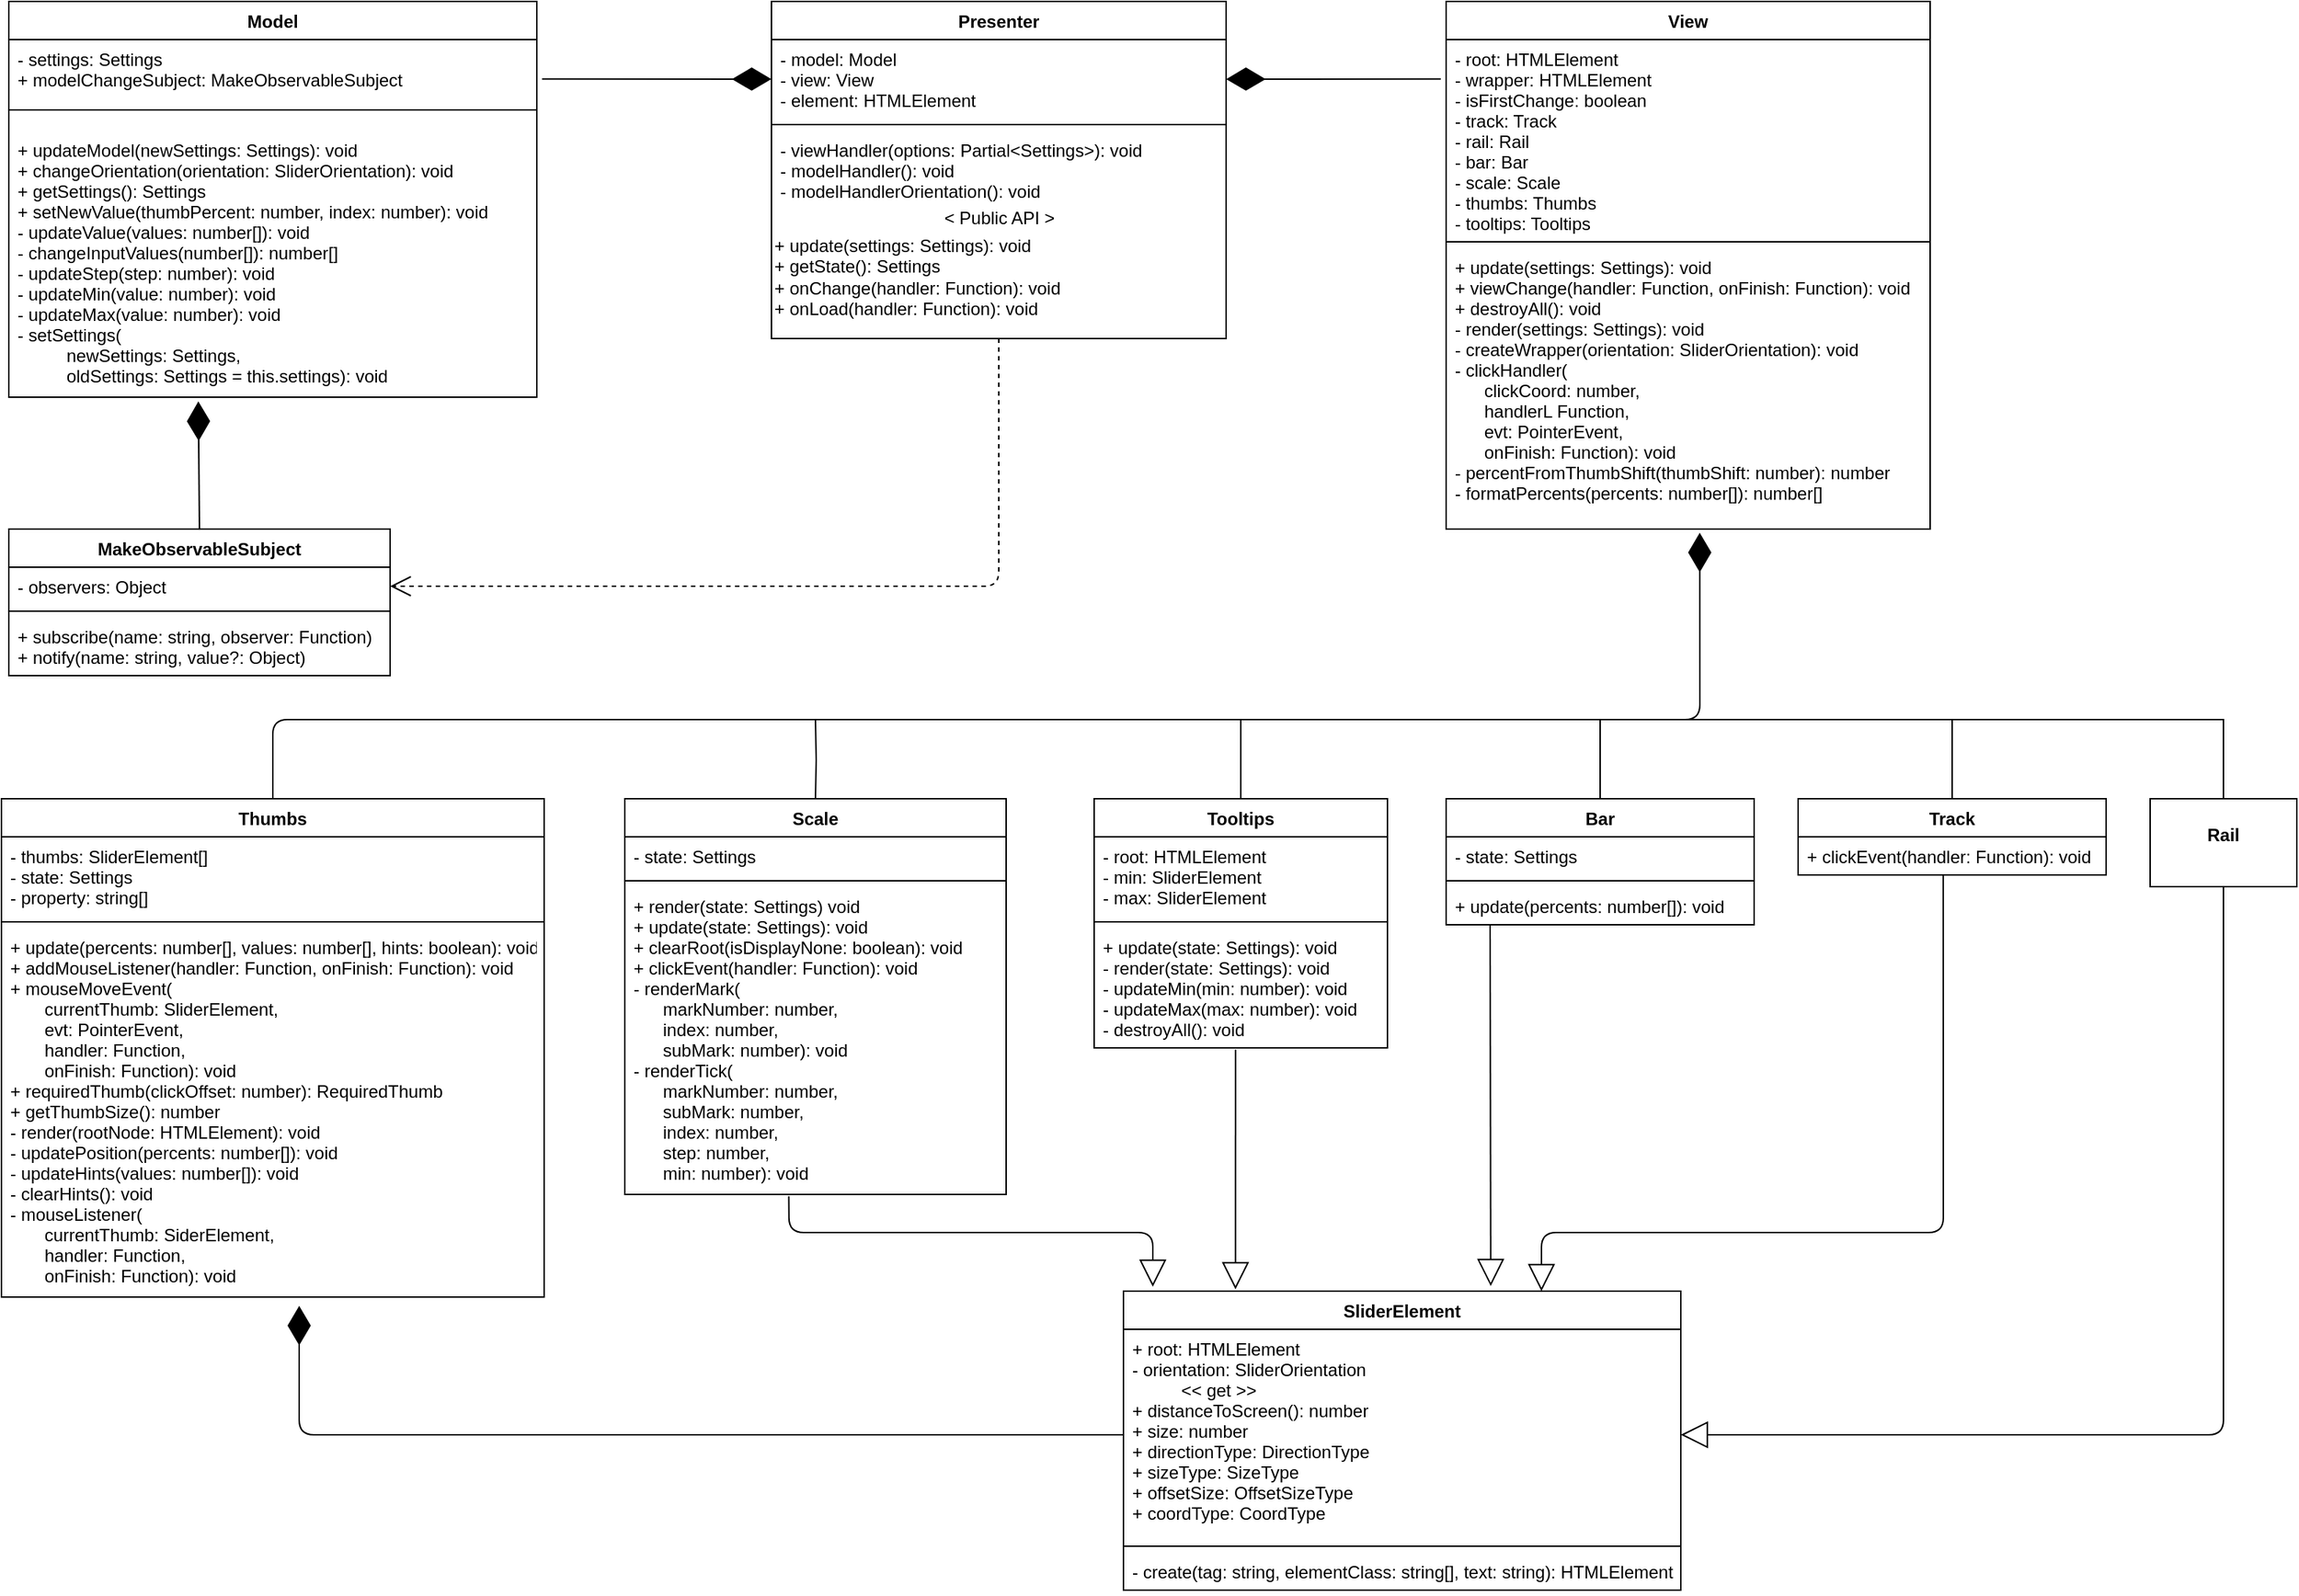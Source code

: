 <mxfile version="14.4.7" type="github">
  <diagram id="C5RBs43oDa-KdzZeNtuy" name="Page-1">
    <mxGraphModel dx="2178" dy="923" grid="1" gridSize="10" guides="1" tooltips="1" connect="1" arrows="1" fold="1" page="1" pageScale="1" pageWidth="827" pageHeight="1169" background="none" math="0" shadow="0">
      <root>
        <mxCell id="WIyWlLk6GJQsqaUBKTNV-0" />
        <mxCell id="WIyWlLk6GJQsqaUBKTNV-1" parent="WIyWlLk6GJQsqaUBKTNV-0" />
        <mxCell id="NIOz5Lz7HLfMnbTRAef6-103" style="edgeStyle=orthogonalEdgeStyle;rounded=0;orthogonalLoop=1;jettySize=auto;html=1;exitX=0.5;exitY=0;exitDx=0;exitDy=0;entryX=0.5;entryY=0;entryDx=0;entryDy=0;jumpStyle=none;sketch=0;shadow=0;endArrow=none;endFill=0;" parent="WIyWlLk6GJQsqaUBKTNV-1" target="NIOz5Lz7HLfMnbTRAef6-48" edge="1">
          <mxGeometry relative="1" as="geometry">
            <mxPoint x="-210" y="530" as="sourcePoint" />
          </mxGeometry>
        </mxCell>
        <mxCell id="zkfFHV4jXpPFQw0GAbJ--0" value="Presenter" style="swimlane;fontStyle=1;align=center;verticalAlign=top;childLayout=stackLayout;horizontal=1;startSize=26;horizontalStack=0;resizeParent=1;resizeLast=0;collapsible=1;marginBottom=0;rounded=0;shadow=0;strokeWidth=1;" parent="WIyWlLk6GJQsqaUBKTNV-1" vertex="1">
          <mxGeometry x="-240" y="40" width="310" height="230" as="geometry">
            <mxRectangle x="220" y="120" width="160" height="26" as="alternateBounds" />
          </mxGeometry>
        </mxCell>
        <mxCell id="zkfFHV4jXpPFQw0GAbJ--1" value="- model: Model&#xa;- view: View&#xa;- element: HTMLElement" style="text;align=left;verticalAlign=top;spacingLeft=4;spacingRight=4;overflow=hidden;rotatable=0;points=[[0,0.5],[1,0.5]];portConstraint=eastwest;" parent="zkfFHV4jXpPFQw0GAbJ--0" vertex="1">
          <mxGeometry y="26" width="310" height="54" as="geometry" />
        </mxCell>
        <mxCell id="zkfFHV4jXpPFQw0GAbJ--4" value="" style="line;html=1;strokeWidth=1;align=left;verticalAlign=middle;spacingTop=-1;spacingLeft=3;spacingRight=3;rotatable=0;labelPosition=right;points=[];portConstraint=eastwest;" parent="zkfFHV4jXpPFQw0GAbJ--0" vertex="1">
          <mxGeometry y="80" width="310" height="8" as="geometry" />
        </mxCell>
        <mxCell id="NIOz5Lz7HLfMnbTRAef6-0" value="- viewHandler(options: Partial&lt;Settings&gt;): void&#xa;- modelHandler(): void&#xa;- modelHandlerOrientation(): void&#xa;" style="text;align=left;verticalAlign=top;resizable=0;points=[];autosize=1;spacingLeft=4;spacingRight=4;" parent="zkfFHV4jXpPFQw0GAbJ--0" vertex="1">
          <mxGeometry y="88" width="310" height="50" as="geometry" />
        </mxCell>
        <mxCell id="NIOz5Lz7HLfMnbTRAef6-2" value="&lt;div&gt;&lt;span&gt;&amp;lt; Public API &amp;gt;&lt;/span&gt;&lt;/div&gt;" style="text;html=1;align=center;verticalAlign=middle;resizable=0;points=[];autosize=1;" parent="zkfFHV4jXpPFQw0GAbJ--0" vertex="1">
          <mxGeometry y="138" width="310" height="20" as="geometry" />
        </mxCell>
        <mxCell id="NIOz5Lz7HLfMnbTRAef6-6" value="+ update(settings: Settings): void&lt;br&gt;+ getState(): Settings&lt;br&gt;+ onChange(handler: Function): void&lt;br&gt;+ onLoad(handler: Function): void" style="text;html=1;align=left;verticalAlign=middle;resizable=0;points=[];autosize=1;" parent="zkfFHV4jXpPFQw0GAbJ--0" vertex="1">
          <mxGeometry y="158" width="310" height="60" as="geometry" />
        </mxCell>
        <mxCell id="NIOz5Lz7HLfMnbTRAef6-16" value="Model" style="swimlane;fontStyle=1;align=center;verticalAlign=top;childLayout=stackLayout;horizontal=1;startSize=26;horizontalStack=0;resizeParent=1;resizeParentMax=0;resizeLast=0;collapsible=1;marginBottom=0;html=0;" parent="WIyWlLk6GJQsqaUBKTNV-1" vertex="1">
          <mxGeometry x="-760" y="40" width="360" height="270" as="geometry" />
        </mxCell>
        <mxCell id="NIOz5Lz7HLfMnbTRAef6-17" value="- settings: Settings&#xa;+ modelChangeSubject: MakeObservableSubject" style="text;strokeColor=none;fillColor=none;align=left;verticalAlign=top;spacingLeft=4;spacingRight=4;overflow=hidden;rotatable=0;points=[[0,0.5],[1,0.5]];portConstraint=eastwest;" parent="NIOz5Lz7HLfMnbTRAef6-16" vertex="1">
          <mxGeometry y="26" width="360" height="34" as="geometry" />
        </mxCell>
        <mxCell id="NIOz5Lz7HLfMnbTRAef6-18" value="" style="line;strokeWidth=1;fillColor=none;align=left;verticalAlign=middle;spacingTop=-1;spacingLeft=3;spacingRight=3;rotatable=0;labelPosition=right;points=[];portConstraint=eastwest;" parent="NIOz5Lz7HLfMnbTRAef6-16" vertex="1">
          <mxGeometry y="60" width="360" height="28" as="geometry" />
        </mxCell>
        <mxCell id="NIOz5Lz7HLfMnbTRAef6-19" value="+ updateModel(newSettings: Settings): void&#xa;+ changeOrientation(orientation: SliderOrientation): void&#xa;+ getSettings(): Settings&#xa;+ setNewValue(thumbPercent: number, index: number): void&#xa;- updateValue(values: number[]): void&#xa;- changeInputValues(number[]): number[]&#xa;- updateStep(step: number): void&#xa;- updateMin(value: number): void&#xa;- updateMax(value: number): void&#xa;- setSettings(&#xa;          newSettings: Settings,&#xa;          oldSettings: Settings = this.settings): void" style="text;strokeColor=none;fillColor=none;align=left;verticalAlign=top;spacingLeft=4;spacingRight=4;overflow=hidden;rotatable=0;points=[[0,0.5],[1,0.5]];portConstraint=eastwest;" parent="NIOz5Lz7HLfMnbTRAef6-16" vertex="1">
          <mxGeometry y="88" width="360" height="182" as="geometry" />
        </mxCell>
        <mxCell id="NIOz5Lz7HLfMnbTRAef6-20" value="View" style="swimlane;fontStyle=1;align=center;verticalAlign=top;childLayout=stackLayout;horizontal=1;startSize=26;horizontalStack=0;resizeParent=1;resizeParentMax=0;resizeLast=0;collapsible=1;marginBottom=0;html=0;" parent="WIyWlLk6GJQsqaUBKTNV-1" vertex="1">
          <mxGeometry x="220" y="40" width="330" height="360" as="geometry" />
        </mxCell>
        <mxCell id="NIOz5Lz7HLfMnbTRAef6-21" value="- root: HTMLElement&#xa;- wrapper: HTMLElement&#xa;- isFirstChange: boolean&#xa;- track: Track&#xa;- rail: Rail&#xa;- bar: Bar&#xa;- scale: Scale&#xa;- thumbs: Thumbs&#xa;- tooltips: Tooltips" style="text;strokeColor=none;fillColor=none;align=left;verticalAlign=top;spacingLeft=4;spacingRight=4;overflow=hidden;rotatable=0;points=[[0,0.5],[1,0.5]];portConstraint=eastwest;" parent="NIOz5Lz7HLfMnbTRAef6-20" vertex="1">
          <mxGeometry y="26" width="330" height="134" as="geometry" />
        </mxCell>
        <mxCell id="NIOz5Lz7HLfMnbTRAef6-22" value="" style="line;strokeWidth=1;fillColor=none;align=left;verticalAlign=middle;spacingTop=-1;spacingLeft=3;spacingRight=3;rotatable=0;labelPosition=right;points=[];portConstraint=eastwest;" parent="NIOz5Lz7HLfMnbTRAef6-20" vertex="1">
          <mxGeometry y="160" width="330" height="8" as="geometry" />
        </mxCell>
        <mxCell id="NIOz5Lz7HLfMnbTRAef6-23" value="+ update(settings: Settings): void&#xa;+ viewChange(handler: Function, onFinish: Function): void&#xa;+ destroyAll(): void&#xa;- render(settings: Settings): void&#xa;- createWrapper(orientation: SliderOrientation): void&#xa;- clickHandler(&#xa;      clickCoord: number,&#xa;      handlerL Function,&#xa;      evt: PointerEvent,&#xa;      onFinish: Function): void&#xa;- percentFromThumbShift(thumbShift: number): number&#xa;- formatPercents(percents: number[]): number[]" style="text;strokeColor=none;fillColor=none;align=left;verticalAlign=top;spacingLeft=4;spacingRight=4;overflow=hidden;rotatable=0;points=[[0,0.5],[1,0.5]];portConstraint=eastwest;" parent="NIOz5Lz7HLfMnbTRAef6-20" vertex="1">
          <mxGeometry y="168" width="330" height="192" as="geometry" />
        </mxCell>
        <mxCell id="NIOz5Lz7HLfMnbTRAef6-24" value="MakeObservableSubject" style="swimlane;fontStyle=1;align=center;verticalAlign=top;childLayout=stackLayout;horizontal=1;startSize=26;horizontalStack=0;resizeParent=1;resizeParentMax=0;resizeLast=0;collapsible=1;marginBottom=0;html=0;" parent="WIyWlLk6GJQsqaUBKTNV-1" vertex="1">
          <mxGeometry x="-760" y="400" width="260" height="100" as="geometry" />
        </mxCell>
        <mxCell id="NIOz5Lz7HLfMnbTRAef6-25" value="- observers: Object" style="text;strokeColor=none;fillColor=none;align=left;verticalAlign=top;spacingLeft=4;spacingRight=4;overflow=hidden;rotatable=0;points=[[0,0.5],[1,0.5]];portConstraint=eastwest;" parent="NIOz5Lz7HLfMnbTRAef6-24" vertex="1">
          <mxGeometry y="26" width="260" height="26" as="geometry" />
        </mxCell>
        <mxCell id="NIOz5Lz7HLfMnbTRAef6-26" value="" style="line;strokeWidth=1;fillColor=none;align=left;verticalAlign=middle;spacingTop=-1;spacingLeft=3;spacingRight=3;rotatable=0;labelPosition=right;points=[];portConstraint=eastwest;" parent="NIOz5Lz7HLfMnbTRAef6-24" vertex="1">
          <mxGeometry y="52" width="260" height="8" as="geometry" />
        </mxCell>
        <mxCell id="NIOz5Lz7HLfMnbTRAef6-27" value="+ subscribe(name: string, observer: Function)&#xa;+ notify(name: string, value?: Object)" style="text;strokeColor=none;fillColor=none;align=left;verticalAlign=top;spacingLeft=4;spacingRight=4;overflow=hidden;rotatable=0;points=[[0,0.5],[1,0.5]];portConstraint=eastwest;" parent="NIOz5Lz7HLfMnbTRAef6-24" vertex="1">
          <mxGeometry y="60" width="260" height="40" as="geometry" />
        </mxCell>
        <mxCell id="NIOz5Lz7HLfMnbTRAef6-28" value="SliderElement" style="swimlane;fontStyle=1;align=center;verticalAlign=top;childLayout=stackLayout;horizontal=1;startSize=26;horizontalStack=0;resizeParent=1;resizeParentMax=0;resizeLast=0;collapsible=1;marginBottom=0;html=0;" parent="WIyWlLk6GJQsqaUBKTNV-1" vertex="1">
          <mxGeometry y="920" width="380" height="204" as="geometry" />
        </mxCell>
        <mxCell id="NIOz5Lz7HLfMnbTRAef6-29" value="+ root: HTMLElement&#xa;- orientation: SliderOrientation&#xa;          &lt;&lt; get &gt;&gt;&#xa;+ distanceToScreen(): number&#xa;+ size: number&#xa;+ directionType: DirectionType&#xa;+ sizeType: SizeType&#xa;+ offsetSize: OffsetSizeType&#xa;+ coordType: CoordType" style="text;strokeColor=none;fillColor=none;align=left;verticalAlign=top;spacingLeft=4;spacingRight=4;overflow=hidden;rotatable=0;points=[[0,0.5],[1,0.5]];portConstraint=eastwest;" parent="NIOz5Lz7HLfMnbTRAef6-28" vertex="1">
          <mxGeometry y="26" width="380" height="144" as="geometry" />
        </mxCell>
        <mxCell id="NIOz5Lz7HLfMnbTRAef6-30" value="" style="line;strokeWidth=1;fillColor=none;align=left;verticalAlign=middle;spacingTop=-1;spacingLeft=3;spacingRight=3;rotatable=0;labelPosition=right;points=[];portConstraint=eastwest;" parent="NIOz5Lz7HLfMnbTRAef6-28" vertex="1">
          <mxGeometry y="170" width="380" height="8" as="geometry" />
        </mxCell>
        <mxCell id="NIOz5Lz7HLfMnbTRAef6-31" value="- create(tag: string, elementClass: string[], text: string): HTMLElement" style="text;strokeColor=none;fillColor=none;align=left;verticalAlign=top;spacingLeft=4;spacingRight=4;overflow=hidden;rotatable=0;points=[[0,0.5],[1,0.5]];portConstraint=eastwest;" parent="NIOz5Lz7HLfMnbTRAef6-28" vertex="1">
          <mxGeometry y="178" width="380" height="26" as="geometry" />
        </mxCell>
        <mxCell id="NIOz5Lz7HLfMnbTRAef6-106" style="edgeStyle=orthogonalEdgeStyle;rounded=0;sketch=0;jumpStyle=none;orthogonalLoop=1;jettySize=auto;html=1;shadow=0;endArrow=none;endFill=0;strokeColor=#000000;" parent="WIyWlLk6GJQsqaUBKTNV-1" source="NIOz5Lz7HLfMnbTRAef6-32" edge="1">
          <mxGeometry relative="1" as="geometry">
            <mxPoint x="380" y="530" as="targetPoint" />
            <Array as="points">
              <mxPoint x="565" y="530" />
            </Array>
          </mxGeometry>
        </mxCell>
        <mxCell id="NIOz5Lz7HLfMnbTRAef6-32" value="Track" style="swimlane;fontStyle=1;align=center;verticalAlign=top;childLayout=stackLayout;horizontal=1;startSize=26;horizontalStack=0;resizeParent=1;resizeParentMax=0;resizeLast=0;collapsible=1;marginBottom=0;html=0;" parent="WIyWlLk6GJQsqaUBKTNV-1" vertex="1">
          <mxGeometry x="460" y="584" width="210" height="52" as="geometry" />
        </mxCell>
        <mxCell id="NIOz5Lz7HLfMnbTRAef6-35" value="+ clickEvent(handler: Function): void" style="text;strokeColor=none;fillColor=none;align=left;verticalAlign=top;spacingLeft=4;spacingRight=4;overflow=hidden;rotatable=0;points=[[0,0.5],[1,0.5]];portConstraint=eastwest;" parent="NIOz5Lz7HLfMnbTRAef6-32" vertex="1">
          <mxGeometry y="26" width="210" height="26" as="geometry" />
        </mxCell>
        <mxCell id="NIOz5Lz7HLfMnbTRAef6-40" value="Thumbs" style="swimlane;fontStyle=1;align=center;verticalAlign=top;childLayout=stackLayout;horizontal=1;startSize=26;horizontalStack=0;resizeParent=1;resizeParentMax=0;resizeLast=0;collapsible=1;marginBottom=0;html=0;" parent="WIyWlLk6GJQsqaUBKTNV-1" vertex="1">
          <mxGeometry x="-765" y="584" width="370" height="340" as="geometry" />
        </mxCell>
        <mxCell id="NIOz5Lz7HLfMnbTRAef6-41" value="- thumbs: SliderElement[]&#xa;- state: Settings&#xa;- property: string[]" style="text;strokeColor=none;fillColor=none;align=left;verticalAlign=top;spacingLeft=4;spacingRight=4;overflow=hidden;rotatable=0;points=[[0,0.5],[1,0.5]];portConstraint=eastwest;" parent="NIOz5Lz7HLfMnbTRAef6-40" vertex="1">
          <mxGeometry y="26" width="370" height="54" as="geometry" />
        </mxCell>
        <mxCell id="NIOz5Lz7HLfMnbTRAef6-42" value="" style="line;strokeWidth=1;fillColor=none;align=left;verticalAlign=middle;spacingTop=-1;spacingLeft=3;spacingRight=3;rotatable=0;labelPosition=right;points=[];portConstraint=eastwest;" parent="NIOz5Lz7HLfMnbTRAef6-40" vertex="1">
          <mxGeometry y="80" width="370" height="8" as="geometry" />
        </mxCell>
        <mxCell id="NIOz5Lz7HLfMnbTRAef6-43" value="+ update(percents: number[], values: number[], hints: boolean): void&#xa;+ addMouseListener(handler: Function, onFinish: Function): void&#xa;+ mouseMoveEvent(&#xa;       currentThumb: SliderElement,&#xa;       evt: PointerEvent,&#xa;       handler: Function,&#xa;       onFinish: Function): void&#xa;+ requiredThumb(clickOffset: number): RequiredThumb&#xa;+ getThumbSize(): number&#xa;- render(rootNode: HTMLElement): void&#xa;- updatePosition(percents: number[]): void&#xa;- updateHints(values: number[]): void&#xa;- clearHints(): void&#xa;- mouseListener(&#xa;       currentThumb: SiderElement,&#xa;       handler: Function,&#xa;       onFinish: Function): void&#xa;" style="text;strokeColor=none;fillColor=none;align=left;verticalAlign=top;spacingLeft=4;spacingRight=4;overflow=hidden;rotatable=0;points=[[0,0.5],[1,0.5]];portConstraint=eastwest;" parent="NIOz5Lz7HLfMnbTRAef6-40" vertex="1">
          <mxGeometry y="88" width="370" height="252" as="geometry" />
        </mxCell>
        <mxCell id="NIOz5Lz7HLfMnbTRAef6-105" style="edgeStyle=orthogonalEdgeStyle;rounded=0;sketch=0;jumpStyle=none;orthogonalLoop=1;jettySize=auto;html=1;shadow=0;endArrow=none;endFill=0;strokeColor=#000000;" parent="WIyWlLk6GJQsqaUBKTNV-1" source="NIOz5Lz7HLfMnbTRAef6-44" edge="1">
          <mxGeometry relative="1" as="geometry">
            <mxPoint x="325" y="530" as="targetPoint" />
          </mxGeometry>
        </mxCell>
        <mxCell id="NIOz5Lz7HLfMnbTRAef6-44" value="Bar" style="swimlane;fontStyle=1;align=center;verticalAlign=top;childLayout=stackLayout;horizontal=1;startSize=26;horizontalStack=0;resizeParent=1;resizeParentMax=0;resizeLast=0;collapsible=1;marginBottom=0;html=0;" parent="WIyWlLk6GJQsqaUBKTNV-1" vertex="1">
          <mxGeometry x="220" y="584" width="210" height="86" as="geometry" />
        </mxCell>
        <mxCell id="NIOz5Lz7HLfMnbTRAef6-45" value="- state: Settings" style="text;strokeColor=none;fillColor=none;align=left;verticalAlign=top;spacingLeft=4;spacingRight=4;overflow=hidden;rotatable=0;points=[[0,0.5],[1,0.5]];portConstraint=eastwest;" parent="NIOz5Lz7HLfMnbTRAef6-44" vertex="1">
          <mxGeometry y="26" width="210" height="26" as="geometry" />
        </mxCell>
        <mxCell id="NIOz5Lz7HLfMnbTRAef6-46" value="" style="line;strokeWidth=1;fillColor=none;align=left;verticalAlign=middle;spacingTop=-1;spacingLeft=3;spacingRight=3;rotatable=0;labelPosition=right;points=[];portConstraint=eastwest;" parent="NIOz5Lz7HLfMnbTRAef6-44" vertex="1">
          <mxGeometry y="52" width="210" height="8" as="geometry" />
        </mxCell>
        <mxCell id="NIOz5Lz7HLfMnbTRAef6-47" value="+ update(percents: number[]): void" style="text;strokeColor=none;fillColor=none;align=left;verticalAlign=top;spacingLeft=4;spacingRight=4;overflow=hidden;rotatable=0;points=[[0,0.5],[1,0.5]];portConstraint=eastwest;" parent="NIOz5Lz7HLfMnbTRAef6-44" vertex="1">
          <mxGeometry y="60" width="210" height="26" as="geometry" />
        </mxCell>
        <mxCell id="NIOz5Lz7HLfMnbTRAef6-48" value="Scale" style="swimlane;fontStyle=1;align=center;verticalAlign=top;childLayout=stackLayout;horizontal=1;startSize=26;horizontalStack=0;resizeParent=1;resizeParentMax=0;resizeLast=0;collapsible=1;marginBottom=0;html=0;" parent="WIyWlLk6GJQsqaUBKTNV-1" vertex="1">
          <mxGeometry x="-340" y="584" width="260" height="270" as="geometry" />
        </mxCell>
        <mxCell id="NIOz5Lz7HLfMnbTRAef6-49" value="- state: Settings" style="text;strokeColor=none;fillColor=none;align=left;verticalAlign=top;spacingLeft=4;spacingRight=4;overflow=hidden;rotatable=0;points=[[0,0.5],[1,0.5]];portConstraint=eastwest;" parent="NIOz5Lz7HLfMnbTRAef6-48" vertex="1">
          <mxGeometry y="26" width="260" height="26" as="geometry" />
        </mxCell>
        <mxCell id="NIOz5Lz7HLfMnbTRAef6-50" value="" style="line;strokeWidth=1;fillColor=none;align=left;verticalAlign=middle;spacingTop=-1;spacingLeft=3;spacingRight=3;rotatable=0;labelPosition=right;points=[];portConstraint=eastwest;" parent="NIOz5Lz7HLfMnbTRAef6-48" vertex="1">
          <mxGeometry y="52" width="260" height="8" as="geometry" />
        </mxCell>
        <mxCell id="NIOz5Lz7HLfMnbTRAef6-51" value="+ render(state: Settings) void&#xa;+ update(state: Settings): void&#xa;+ clearRoot(isDisplayNone: boolean): void&#xa;+ clickEvent(handler: Function): void&#xa;- renderMark(&#xa;      markNumber: number,&#xa;      index: number,&#xa;      subMark: number): void&#xa;- renderTick(&#xa;      markNumber: number,&#xa;      subMark: number,&#xa;      index: number,&#xa;      step: number,&#xa;      min: number): void" style="text;strokeColor=none;fillColor=none;align=left;verticalAlign=top;spacingLeft=4;spacingRight=4;overflow=hidden;rotatable=0;points=[[0,0.5],[1,0.5]];portConstraint=eastwest;" parent="NIOz5Lz7HLfMnbTRAef6-48" vertex="1">
          <mxGeometry y="60" width="260" height="210" as="geometry" />
        </mxCell>
        <mxCell id="NIOz5Lz7HLfMnbTRAef6-104" style="edgeStyle=orthogonalEdgeStyle;rounded=0;sketch=0;jumpStyle=none;orthogonalLoop=1;jettySize=auto;html=1;shadow=0;endArrow=none;endFill=0;strokeColor=#000000;" parent="WIyWlLk6GJQsqaUBKTNV-1" source="NIOz5Lz7HLfMnbTRAef6-52" edge="1">
          <mxGeometry relative="1" as="geometry">
            <mxPoint x="80" y="530" as="targetPoint" />
          </mxGeometry>
        </mxCell>
        <mxCell id="NIOz5Lz7HLfMnbTRAef6-52" value="Tooltips" style="swimlane;fontStyle=1;align=center;verticalAlign=top;childLayout=stackLayout;horizontal=1;startSize=26;horizontalStack=0;resizeParent=1;resizeParentMax=0;resizeLast=0;collapsible=1;marginBottom=0;html=0;" parent="WIyWlLk6GJQsqaUBKTNV-1" vertex="1">
          <mxGeometry x="-20" y="584" width="200" height="170" as="geometry" />
        </mxCell>
        <mxCell id="NIOz5Lz7HLfMnbTRAef6-53" value="- root: HTMLElement&#xa;- min: SliderElement&#xa;- max: SliderElement" style="text;strokeColor=none;fillColor=none;align=left;verticalAlign=top;spacingLeft=4;spacingRight=4;overflow=hidden;rotatable=0;points=[[0,0.5],[1,0.5]];portConstraint=eastwest;" parent="NIOz5Lz7HLfMnbTRAef6-52" vertex="1">
          <mxGeometry y="26" width="200" height="54" as="geometry" />
        </mxCell>
        <mxCell id="NIOz5Lz7HLfMnbTRAef6-54" value="" style="line;strokeWidth=1;fillColor=none;align=left;verticalAlign=middle;spacingTop=-1;spacingLeft=3;spacingRight=3;rotatable=0;labelPosition=right;points=[];portConstraint=eastwest;" parent="NIOz5Lz7HLfMnbTRAef6-52" vertex="1">
          <mxGeometry y="80" width="200" height="8" as="geometry" />
        </mxCell>
        <mxCell id="NIOz5Lz7HLfMnbTRAef6-55" value="+ update(state: Settings): void&#xa;- render(state: Settings): void&#xa;- updateMin(min: number): void&#xa;- updateMax(max: number): void&#xa;- destroyAll(): void" style="text;strokeColor=none;fillColor=none;align=left;verticalAlign=top;spacingLeft=4;spacingRight=4;overflow=hidden;rotatable=0;points=[[0,0.5],[1,0.5]];portConstraint=eastwest;" parent="NIOz5Lz7HLfMnbTRAef6-52" vertex="1">
          <mxGeometry y="88" width="200" height="82" as="geometry" />
        </mxCell>
        <mxCell id="NIOz5Lz7HLfMnbTRAef6-107" style="edgeStyle=orthogonalEdgeStyle;rounded=0;sketch=0;jumpStyle=none;orthogonalLoop=1;jettySize=auto;html=1;shadow=0;endArrow=none;endFill=0;strokeColor=#000000;" parent="WIyWlLk6GJQsqaUBKTNV-1" source="NIOz5Lz7HLfMnbTRAef6-58" edge="1">
          <mxGeometry relative="1" as="geometry">
            <mxPoint x="560" y="530" as="targetPoint" />
            <Array as="points">
              <mxPoint x="750" y="530" />
            </Array>
          </mxGeometry>
        </mxCell>
        <mxCell id="NIOz5Lz7HLfMnbTRAef6-58" value="&lt;p style=&quot;margin: 0px ; margin-top: 4px ; text-align: center&quot;&gt;&lt;br&gt;&lt;b&gt;Rail&lt;/b&gt;&lt;/p&gt;" style="verticalAlign=top;align=left;overflow=fill;fontSize=12;fontFamily=Helvetica;html=1;" parent="WIyWlLk6GJQsqaUBKTNV-1" vertex="1">
          <mxGeometry x="700" y="584" width="100" height="60" as="geometry" />
        </mxCell>
        <mxCell id="NIOz5Lz7HLfMnbTRAef6-59" style="edgeStyle=orthogonalEdgeStyle;rounded=0;orthogonalLoop=1;jettySize=auto;html=1;exitX=0.5;exitY=1;exitDx=0;exitDy=0;" parent="WIyWlLk6GJQsqaUBKTNV-1" source="NIOz5Lz7HLfMnbTRAef6-58" target="NIOz5Lz7HLfMnbTRAef6-58" edge="1">
          <mxGeometry relative="1" as="geometry" />
        </mxCell>
        <mxCell id="NIOz5Lz7HLfMnbTRAef6-80" value="" style="endArrow=open;endSize=12;dashed=1;html=1;entryX=1;entryY=0.5;entryDx=0;entryDy=0;exitX=0.5;exitY=1;exitDx=0;exitDy=0;" parent="WIyWlLk6GJQsqaUBKTNV-1" target="NIOz5Lz7HLfMnbTRAef6-25" edge="1" source="zkfFHV4jXpPFQw0GAbJ--0">
          <mxGeometry width="160" relative="1" as="geometry">
            <mxPoint x="-80" y="369" as="sourcePoint" />
            <mxPoint x="-210" y="410" as="targetPoint" />
            <Array as="points">
              <mxPoint x="-85" y="439" />
            </Array>
          </mxGeometry>
        </mxCell>
        <mxCell id="NIOz5Lz7HLfMnbTRAef6-81" value="" style="endArrow=diamondThin;endFill=1;endSize=24;html=1;exitX=0;exitY=0.5;exitDx=0;exitDy=0;" parent="WIyWlLk6GJQsqaUBKTNV-1" source="NIOz5Lz7HLfMnbTRAef6-29" edge="1">
          <mxGeometry width="160" relative="1" as="geometry">
            <mxPoint x="-380" y="1050" as="sourcePoint" />
            <mxPoint x="-562" y="930" as="targetPoint" />
            <Array as="points">
              <mxPoint x="-562" y="1018" />
            </Array>
          </mxGeometry>
        </mxCell>
        <mxCell id="NIOz5Lz7HLfMnbTRAef6-82" value="" style="endArrow=diamondThin;endFill=1;endSize=24;html=1;exitX=0.5;exitY=0;exitDx=0;exitDy=0;entryX=0.359;entryY=1.016;entryDx=0;entryDy=0;entryPerimeter=0;" parent="WIyWlLk6GJQsqaUBKTNV-1" source="NIOz5Lz7HLfMnbTRAef6-24" target="NIOz5Lz7HLfMnbTRAef6-19" edge="1">
          <mxGeometry width="160" relative="1" as="geometry">
            <mxPoint x="-380" y="230" as="sourcePoint" />
            <mxPoint x="-220" y="230" as="targetPoint" />
          </mxGeometry>
        </mxCell>
        <mxCell id="NIOz5Lz7HLfMnbTRAef6-83" value="" style="endArrow=diamondThin;endFill=1;endSize=24;html=1;entryX=0;entryY=0.5;entryDx=0;entryDy=0;exitX=1.01;exitY=0.792;exitDx=0;exitDy=0;exitPerimeter=0;" parent="WIyWlLk6GJQsqaUBKTNV-1" source="NIOz5Lz7HLfMnbTRAef6-17" target="zkfFHV4jXpPFQw0GAbJ--1" edge="1">
          <mxGeometry width="160" relative="1" as="geometry">
            <mxPoint x="-380" y="260" as="sourcePoint" />
            <mxPoint x="-220" y="260" as="targetPoint" />
          </mxGeometry>
        </mxCell>
        <mxCell id="NIOz5Lz7HLfMnbTRAef6-84" value="" style="endArrow=diamondThin;endFill=1;endSize=24;html=1;entryX=1;entryY=0.5;entryDx=0;entryDy=0;exitX=-0.011;exitY=0.201;exitDx=0;exitDy=0;exitPerimeter=0;" parent="WIyWlLk6GJQsqaUBKTNV-1" source="NIOz5Lz7HLfMnbTRAef6-21" target="zkfFHV4jXpPFQw0GAbJ--1" edge="1">
          <mxGeometry width="160" relative="1" as="geometry">
            <mxPoint x="120" y="260" as="sourcePoint" />
            <mxPoint x="280" y="260" as="targetPoint" />
          </mxGeometry>
        </mxCell>
        <mxCell id="NIOz5Lz7HLfMnbTRAef6-85" value="" style="endArrow=block;endSize=16;endFill=0;html=1;exitX=0.43;exitY=1.006;exitDx=0;exitDy=0;exitPerimeter=0;" parent="WIyWlLk6GJQsqaUBKTNV-1" source="NIOz5Lz7HLfMnbTRAef6-51" edge="1">
          <mxGeometry width="160" relative="1" as="geometry">
            <mxPoint y="860" as="sourcePoint" />
            <mxPoint x="20" y="917" as="targetPoint" />
            <Array as="points">
              <mxPoint x="-228" y="880" />
              <mxPoint x="20" y="880" />
            </Array>
          </mxGeometry>
        </mxCell>
        <mxCell id="NIOz5Lz7HLfMnbTRAef6-97" value="" style="endArrow=block;endSize=16;endFill=0;html=1;exitX=0.482;exitY=1.016;exitDx=0;exitDy=0;exitPerimeter=0;entryX=0.201;entryY=-0.006;entryDx=0;entryDy=0;entryPerimeter=0;" parent="WIyWlLk6GJQsqaUBKTNV-1" source="NIOz5Lz7HLfMnbTRAef6-55" target="NIOz5Lz7HLfMnbTRAef6-28" edge="1">
          <mxGeometry width="160" relative="1" as="geometry">
            <mxPoint x="180" y="940" as="sourcePoint" />
            <mxPoint x="340" y="940" as="targetPoint" />
          </mxGeometry>
        </mxCell>
        <mxCell id="NIOz5Lz7HLfMnbTRAef6-98" value="" style="endArrow=block;endSize=16;endFill=0;html=1;entryX=0.659;entryY=-0.017;entryDx=0;entryDy=0;entryPerimeter=0;" parent="WIyWlLk6GJQsqaUBKTNV-1" target="NIOz5Lz7HLfMnbTRAef6-28" edge="1">
          <mxGeometry width="160" relative="1" as="geometry">
            <mxPoint x="250" y="670" as="sourcePoint" />
            <mxPoint x="340" y="940" as="targetPoint" />
          </mxGeometry>
        </mxCell>
        <mxCell id="NIOz5Lz7HLfMnbTRAef6-99" value="" style="endArrow=block;endSize=16;endFill=0;html=1;exitX=0.471;exitY=1.018;exitDx=0;exitDy=0;exitPerimeter=0;entryX=0.75;entryY=0;entryDx=0;entryDy=0;" parent="WIyWlLk6GJQsqaUBKTNV-1" source="NIOz5Lz7HLfMnbTRAef6-35" target="NIOz5Lz7HLfMnbTRAef6-28" edge="1">
          <mxGeometry width="160" relative="1" as="geometry">
            <mxPoint x="180" y="940" as="sourcePoint" />
            <mxPoint x="340" y="940" as="targetPoint" />
            <Array as="points">
              <mxPoint x="559" y="880" />
              <mxPoint x="285" y="880" />
            </Array>
          </mxGeometry>
        </mxCell>
        <mxCell id="NIOz5Lz7HLfMnbTRAef6-100" value="" style="endArrow=block;endSize=16;endFill=0;html=1;exitX=0.5;exitY=1;exitDx=0;exitDy=0;entryX=1;entryY=0.5;entryDx=0;entryDy=0;" parent="WIyWlLk6GJQsqaUBKTNV-1" source="NIOz5Lz7HLfMnbTRAef6-58" target="NIOz5Lz7HLfMnbTRAef6-29" edge="1">
          <mxGeometry width="160" relative="1" as="geometry">
            <mxPoint x="180" y="940" as="sourcePoint" />
            <mxPoint x="340" y="940" as="targetPoint" />
            <Array as="points">
              <mxPoint x="750" y="1018" />
            </Array>
          </mxGeometry>
        </mxCell>
        <mxCell id="NIOz5Lz7HLfMnbTRAef6-101" value="" style="endArrow=diamondThin;endFill=1;endSize=24;html=1;entryX=0.524;entryY=1.013;entryDx=0;entryDy=0;entryPerimeter=0;exitX=0.5;exitY=0;exitDx=0;exitDy=0;" parent="WIyWlLk6GJQsqaUBKTNV-1" source="NIOz5Lz7HLfMnbTRAef6-40" target="NIOz5Lz7HLfMnbTRAef6-23" edge="1">
          <mxGeometry width="160" relative="1" as="geometry">
            <mxPoint x="150" y="530" as="sourcePoint" />
            <mxPoint x="160" y="740" as="targetPoint" />
            <Array as="points">
              <mxPoint x="-580" y="530" />
              <mxPoint x="393" y="530" />
            </Array>
          </mxGeometry>
        </mxCell>
      </root>
    </mxGraphModel>
  </diagram>
</mxfile>
